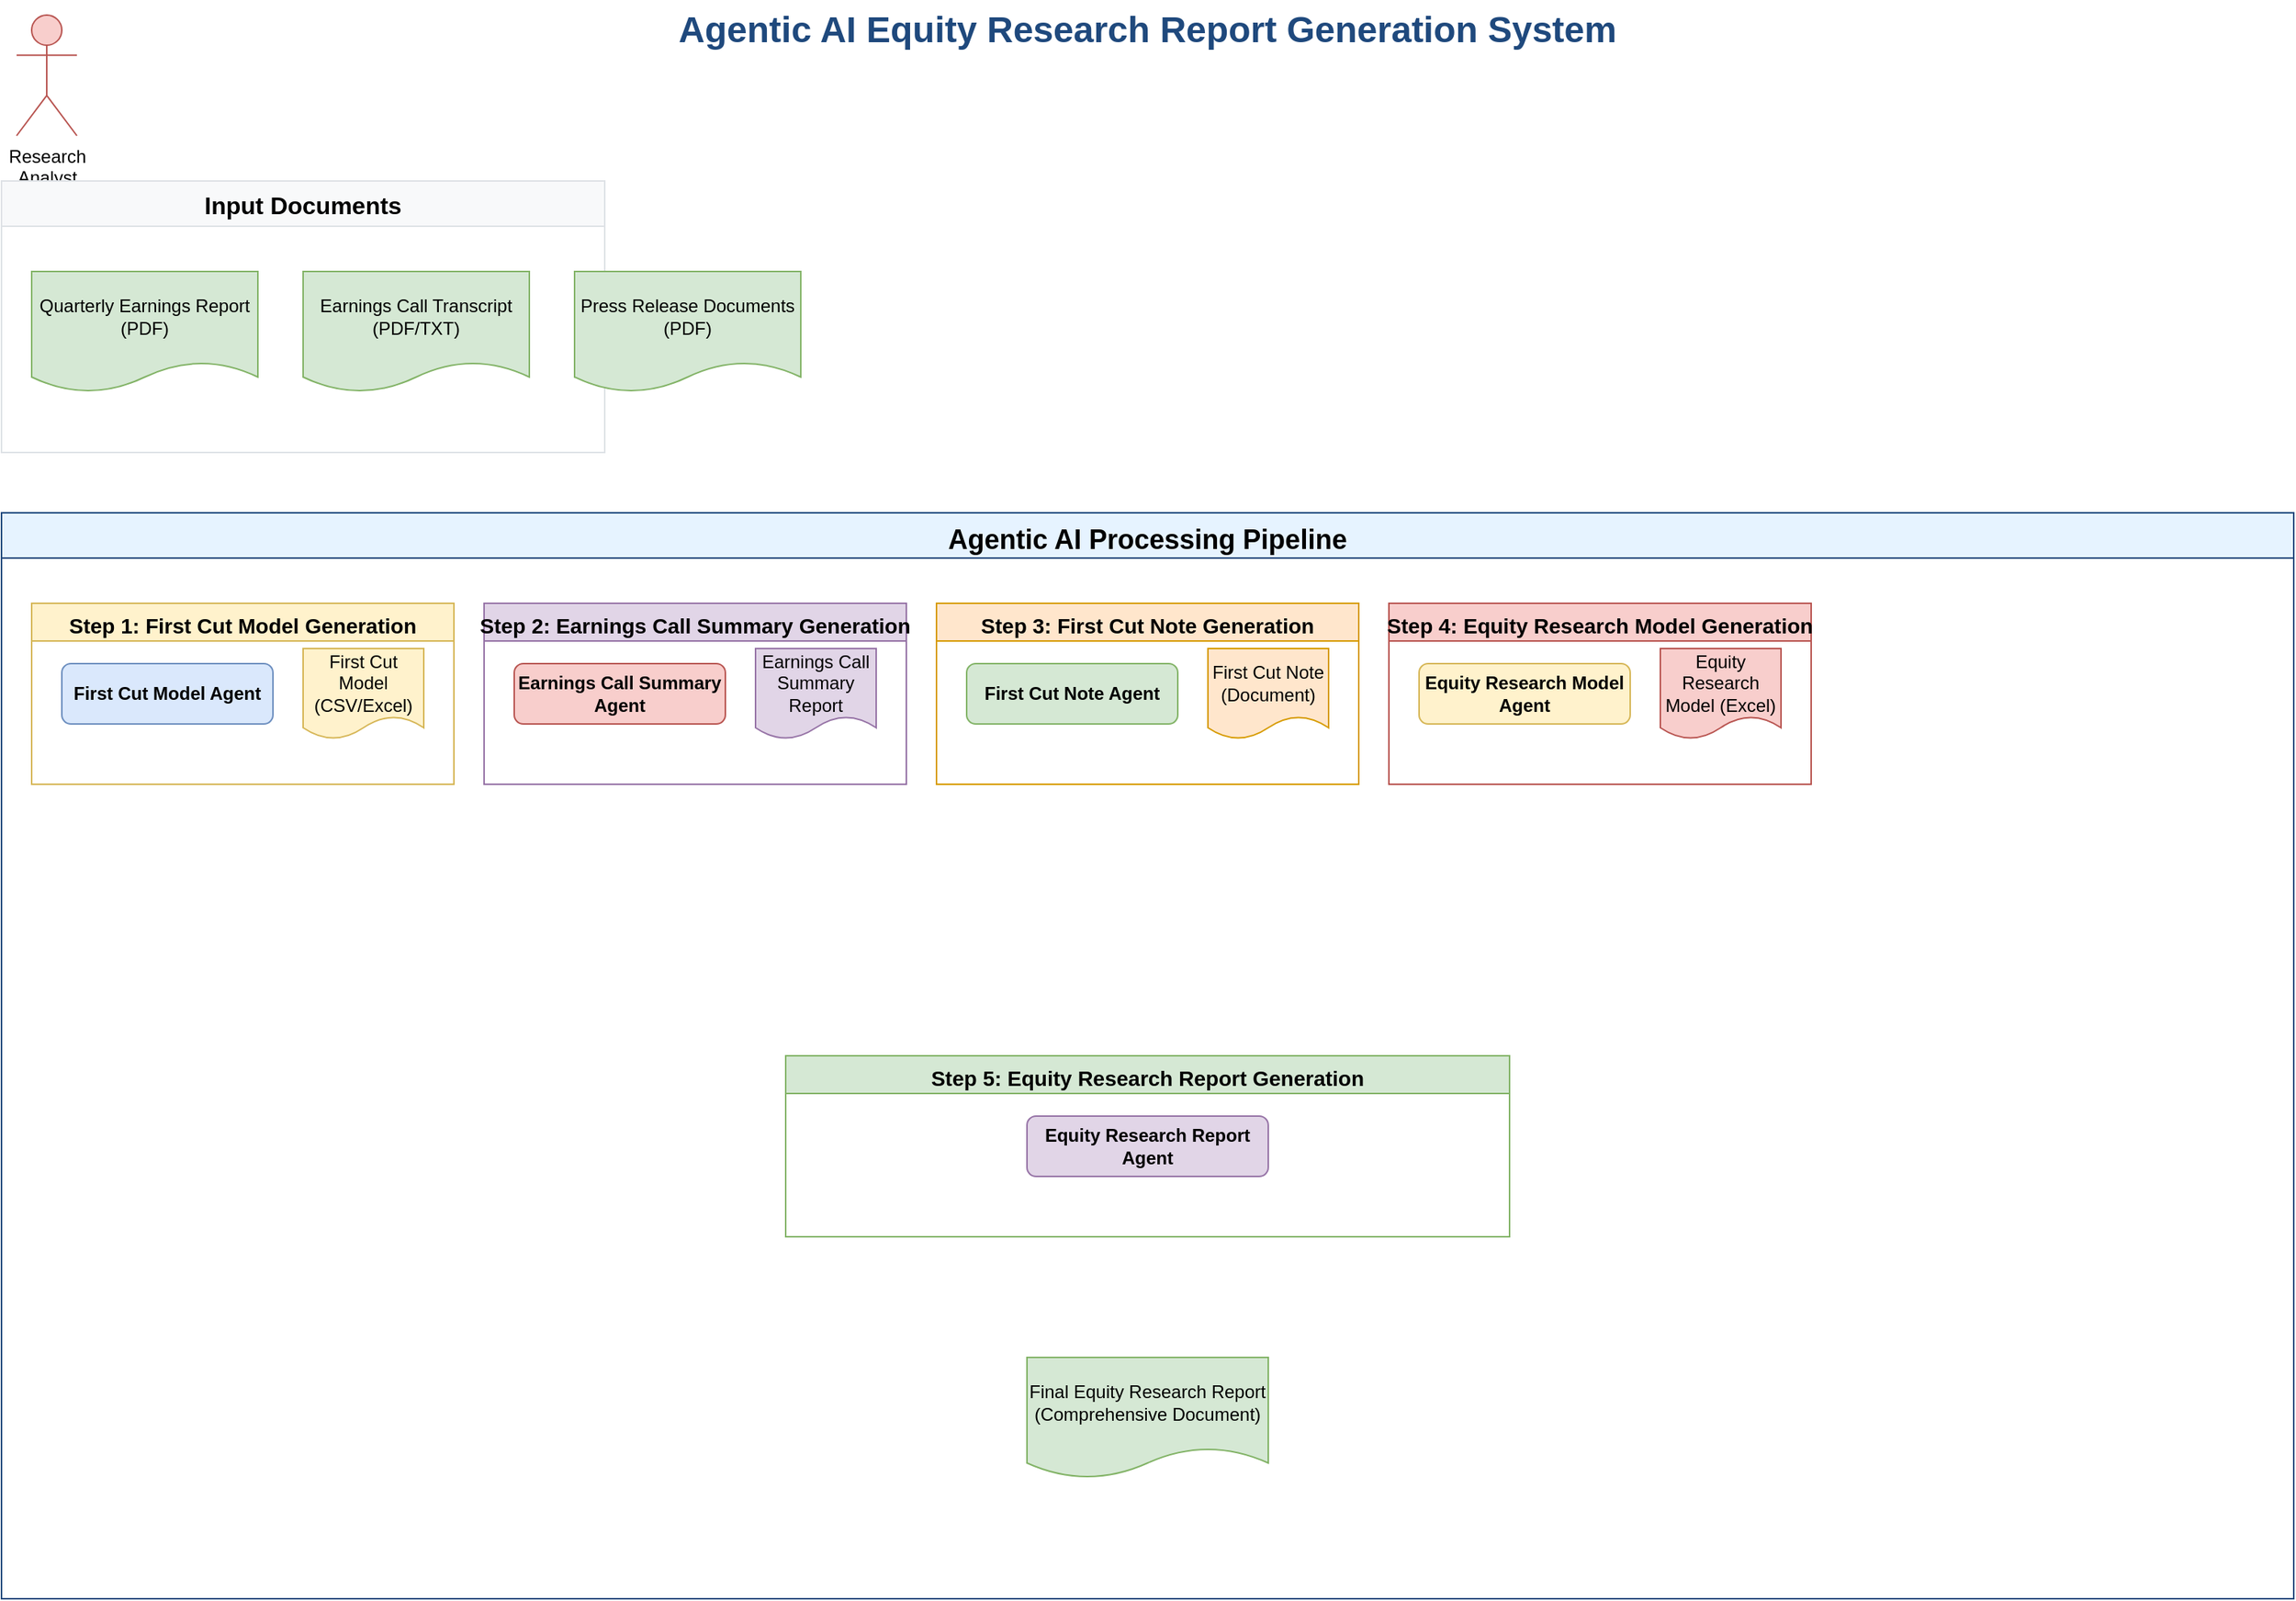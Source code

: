 <mxfile version="24.4.9" type="device">
  <diagram name="Agentic AI Equity Research System" id="equity-research-pipeline">
    <mxGraphModel dx="1600" dy="900" grid="1" gridSize="10" guides="1" tooltips="1" connect="1" arrows="1" fold="1" page="1" pageScale="1" pageWidth="1600" pageHeight="1200" background="#ffffff" math="0" shadow="0">
      <root>
        <mxCell id="0" />
        <mxCell id="1" parent="0" />
        
        <!-- Title -->
        <mxCell id="title" value="Agentic AI Equity Research Report Generation System" style="text;html=1;strokeColor=none;fillColor=none;align=center;verticalAlign=middle;whiteSpace=wrap;rounded=0;fontSize=24;fontStyle=1;fontColor=#1f497d;" vertex="1" parent="1">
          <mxGeometry x="400" y="20" width="800" height="40" as="geometry" />
        </mxCell>
        
        <!-- Actor -->
        <mxCell id="analyst" value="Research&#xa;Analyst" style="shape=umlActor;verticalLabelPosition=bottom;verticalAlign=top;html=1;outlineConnect=0;fillColor=#f8cecc;strokeColor=#b85450;" vertex="1" parent="1">
          <mxGeometry x="50" y="30" width="40" height="80" as="geometry" />
        </mxCell>
        
        <!-- Input Documents Section -->
        <mxCell id="input-container" value="Input Documents" style="shape=swimlane;fontStyle=1;align=center;verticalAlign=top;childLayout=stackLayout;horizontal=1;startSize=30;horizontalStack=0;resizeParent=1;resizeParentMax=0;resizeLast=0;collapsible=1;marginBottom=0;fillColor=#f8f9fa;strokeColor=#dee2e6;fontSize=16;" vertex="1" parent="1">
          <mxGeometry x="40" y="140" width="400" height="180" as="geometry" />
        </mxCell>
        
        <mxCell id="earnings-doc" value="Quarterly Earnings Report&#xa;(PDF)" style="shape=document;whiteSpace=wrap;html=1;boundedLbl=1;fillColor=#d5e8d4;strokeColor=#82b366;size=0.25;" vertex="1" parent="1">
          <mxGeometry x="60" y="200" width="150" height="80" as="geometry" />
        </mxCell>
        
        <mxCell id="transcript-doc" value="Earnings Call Transcript&#xa;(PDF/TXT)" style="shape=document;whiteSpace=wrap;html=1;boundedLbl=1;fillColor=#d5e8d4;strokeColor=#82b366;size=0.25;" vertex="1" parent="1">
          <mxGeometry x="240" y="200" width="150" height="80" as="geometry" />
        </mxCell>
        
        <mxCell id="press-release" value="Press Release Documents&#xa;(PDF)" style="shape=document;whiteSpace=wrap;html=1;boundedLbl=1;fillColor=#d5e8d4;strokeColor=#82b366;size=0.25;" vertex="1" parent="1">
          <mxGeometry x="420" y="200" width="150" height="80" as="geometry" />
        </mxCell>
        
        <!-- Processing Pipeline Container -->
        <mxCell id="pipeline-container" value="Agentic AI Processing Pipeline" style="shape=swimlane;fontStyle=1;align=center;verticalAlign=top;childLayout=stackLayout;horizontal=1;startSize=30;horizontalStack=0;resizeParent=1;resizeParentMax=0;resizeLast=0;collapsible=1;marginBottom=0;fillColor=#e6f3ff;strokeColor=#1f497d;fontSize=18;" vertex="1" parent="1">
          <mxGeometry x="40" y="360" width="1520" height="720" as="geometry" />
        </mxCell>
        
        <!-- Step 1: First Cut Model -->
        <mxCell id="step1-container" value="Step 1: First Cut Model Generation" style="shape=swimlane;fontStyle=1;align=center;verticalAlign=top;childLayout=stackLayout;horizontal=1;startSize=25;horizontalStack=0;resizeParent=1;resizeParentMax=0;resizeLast=0;collapsible=1;marginBottom=0;fillColor=#fff2cc;strokeColor=#d6b656;fontSize=14;" vertex="1" parent="1">
          <mxGeometry x="60" y="420" width="280" height="120" as="geometry" />
        </mxCell>
        
        <mxCell id="step1-agent" value="First Cut Model Agent" style="rounded=1;whiteSpace=wrap;html=1;fillColor=#dae8fc;strokeColor=#6c8ebf;fontStyle=1;" vertex="1" parent="1">
          <mxGeometry x="80" y="460" width="140" height="40" as="geometry" />
        </mxCell>
        
        <mxCell id="step1-output" value="First Cut Model&#xa;(CSV/Excel)" style="shape=document;whiteSpace=wrap;html=1;boundedLbl=1;fillColor=#fff2cc;strokeColor=#d6b656;size=0.25;" vertex="1" parent="1">
          <mxGeometry x="240" y="450" width="80" height="60" as="geometry" />
        </mxCell>
        
        <!-- Step 2: Earnings Call Summary -->
        <mxCell id="step2-container" value="Step 2: Earnings Call Summary Generation" style="shape=swimlane;fontStyle=1;align=center;verticalAlign=top;childLayout=stackLayout;horizontal=1;startSize=25;horizontalStack=0;resizeParent=1;resizeParentMax=0;resizeLast=0;collapsible=1;marginBottom=0;fillColor=#e1d5e7;strokeColor=#9673a6;fontSize=14;" vertex="1" parent="1">
          <mxGeometry x="360" y="420" width="280" height="120" as="geometry" />
        </mxCell>
        
        <mxCell id="step2-agent" value="Earnings Call Summary Agent" style="rounded=1;whiteSpace=wrap;html=1;fillColor=#f8cecc;strokeColor=#b85450;fontStyle=1;" vertex="1" parent="1">
          <mxGeometry x="380" y="460" width="140" height="40" as="geometry" />
        </mxCell>
        
        <mxCell id="step2-output" value="Earnings Call&#xa;Summary Report" style="shape=document;whiteSpace=wrap;html=1;boundedLbl=1;fillColor=#e1d5e7;strokeColor=#9673a6;size=0.25;" vertex="1" parent="1">
          <mxGeometry x="540" y="450" width="80" height="60" as="geometry" />
        </mxCell>
        
        <!-- Step 3: First Cut Note -->
        <mxCell id="step3-container" value="Step 3: First Cut Note Generation" style="shape=swimlane;fontStyle=1;align=center;verticalAlign=top;childLayout=stackLayout;horizontal=1;startSize=25;horizontalStack=0;resizeParent=1;resizeParentMax=0;resizeLast=0;collapsible=1;marginBottom=0;fillColor=#ffe6cc;strokeColor=#d79b00;fontSize=14;" vertex="1" parent="1">
          <mxGeometry x="660" y="420" width="280" height="120" as="geometry" />
        </mxCell>
        
        <mxCell id="step3-agent" value="First Cut Note Agent" style="rounded=1;whiteSpace=wrap;html=1;fillColor=#d5e8d4;strokeColor=#82b366;fontStyle=1;" vertex="1" parent="1">
          <mxGeometry x="680" y="460" width="140" height="40" as="geometry" />
        </mxCell>
        
        <mxCell id="step3-output" value="First Cut Note&#xa;(Document)" style="shape=document;whiteSpace=wrap;html=1;boundedLbl=1;fillColor=#ffe6cc;strokeColor=#d79b00;size=0.25;" vertex="1" parent="1">
          <mxGeometry x="840" y="450" width="80" height="60" as="geometry" />
        </mxCell>
        
        <!-- Step 4: Equity Research Model -->
        <mxCell id="step4-container" value="Step 4: Equity Research Model Generation" style="shape=swimlane;fontStyle=1;align=center;verticalAlign=top;childLayout=stackLayout;horizontal=1;startSize=25;horizontalStack=0;resizeParent=1;resizeParentMax=0;resizeLast=0;collapsible=1;marginBottom=0;fillColor=#f8cecc;strokeColor=#b85450;fontSize=14;" vertex="1" parent="1">
          <mxGeometry x="960" y="420" width="280" height="120" as="geometry" />
        </mxCell>
        
        <mxCell id="step4-agent" value="Equity Research Model Agent" style="rounded=1;whiteSpace=wrap;html=1;fillColor=#fff2cc;strokeColor=#d6b656;fontStyle=1;" vertex="1" parent="1">
          <mxGeometry x="980" y="460" width="140" height="40" as="geometry" />
        </mxCell>
        
        <mxCell id="step4-output" value="Equity Research&#xa;Model (Excel)" style="shape=document;whiteSpace=wrap;html=1;boundedLbl=1;fillColor=#f8cecc;strokeColor=#b85450;size=0.25;" vertex="1" parent="1">
          <mxGeometry x="1140" y="450" width="80" height="60" as="geometry" />
        </mxCell>
        
        <!-- Step 5: Final Report -->
        <mxCell id="step5-container" value="Step 5: Equity Research Report Generation" style="shape=swimlane;fontStyle=1;align=center;verticalAlign=top;childLayout=stackLayout;horizontal=1;startSize=25;horizontalStack=0;resizeParent=1;resizeParentMax=0;resizeLast=0;collapsible=1;marginBottom=0;fillColor=#d5e8d4;strokeColor=#82b366;fontSize=14;" vertex="1" parent="1">
          <mxGeometry x="560" y="720" width="480" height="120" as="geometry" />
        </mxCell>
        
        <mxCell id="step5-agent" value="Equity Research Report Agent" style="rounded=1;whiteSpace=wrap;html=1;fillColor=#e1d5e7;strokeColor=#9673a6;fontStyle=1;" vertex="1" parent="1">
          <mxGeometry x="720" y="760" width="160" height="40" as="geometry" />
        </mxCell>
        
        <!-- Final Output -->
        <mxCell id="final-report" value="Final Equity Research Report&#xa;(Comprehensive Document)" style="shape=document;whiteSpace=wrap;html=1;boundedLbl=1;fillColor=#d5e8d4;strokeColor=#82b366;size=0.25;" vertex="1" parent="1">
          <mxGeometry x="720" y="920" width="160" height="80" as="geometry" />
        </mxCell>
        
        <!-- Tools and LLM Section -->
        <mxCell id="tools-container" value="AI Tools & LLM Infrastructure" style="shape=swimlane;fontStyle=1;align=center;verticalAlign=top;childLayout=stackLayout;horizontal=1;startSize=30;horizontalStack=0;resizeParent=1;resizeParentMax=0;resizeLast=0;collapsible=1;marginBottom=0;fillColor=#f5f5f5;strokeColor=#666666;fontSize=16;" vertex="1" parent="1">
          <mxGeometry x="1280" y="420" width="260" height="300" as="geometry" />
        </mxCell>
        
        <mxCell id="llm-engine" value="Large Language Model&#xa;(GPT/Claude/Gemini)" style="shape=mxgraph.basic.gear;whiteSpace=wrap;html=1;fillColor=#dae8fc;strokeColor=#6c8ebf;" vertex="1" parent="1">
          <mxGeometry x="1300" y="470" width="120" height="60" as="geometry" />
        </mxCell>
        
        <mxCell id="rag-system" value="RAG System&#xa;(Document Retrieval)" style="shape=mxgraph.basic.gear;whiteSpace=wrap;html=1;fillColor=#f8cecc;strokeColor=#b85450;" vertex="1" parent="1">
          <mxGeometry x="1440" y="470" width="120" height="60" as="geometry" />
        </mxCell>
        
        <mxCell id="pdf-processor" value="PDF Processing Tool" style="shape=mxgraph.basic.gear;whiteSpace=wrap;html=1;fillColor=#fff2cc;strokeColor=#d6b656;" vertex="1" parent="1">
          <mxGeometry x="1300" y="550" width="120" height="40" as="geometry" />
        </mxCell>
        
        <mxCell id="excel-processor" value="Excel Processing Tool" style="shape=mxgraph.basic.gear;whiteSpace=wrap;html=1;fillColor=#fff2cc;strokeColor=#d6b656;" vertex="1" parent="1">
          <mxGeometry x="1440" y="550" width="120" height="40" as="geometry" />
        </mxCell>
        
        <mxCell id="financial-calc" value="Financial Calculator" style="shape=mxgraph.basic.gear;whiteSpace=wrap;html=1;fillColor=#e1d5e7;strokeColor=#9673a6;" vertex="1" parent="1">
          <mxGeometry x="1300" y="610" width="120" height="40" as="geometry" />
        </mxCell>
        
        <mxCell id="template-engine" value="Report Template Engine" style="shape=mxgraph.basic.gear;whiteSpace=wrap;html=1;fillColor=#e1d5e7;strokeColor=#9673a6;" vertex="1" parent="1">
          <mxGeometry x="1440" y="610" width="120" height="40" as="geometry" />
        </mxCell>
        
        <!-- Data Flow Connections -->
        <!-- Input to Step 1 -->
        <mxCell id="input-step1" value="" style="endArrow=classic;html=1;rounded=0;strokeWidth=2;strokeColor=#6c8ebf;" edge="1" parent="1" source="earnings-doc" target="step1-agent">
          <mxGeometry width="50" height="50" relative="1" as="geometry">
            <mxPoint x="135" y="290" as="sourcePoint" />
            <mxPoint x="150" y="450" as="targetPoint" />
            <Array as="points">
              <mxPoint x="135" y="350" />
              <mxPoint x="150" y="350" />
            </Array>
          </mxGeometry>
        </mxCell>
        
        <!-- Input to Step 2 -->
        <mxCell id="input-step2" value="" style="endArrow=classic;html=1;rounded=0;strokeWidth=2;strokeColor=#b85450;" edge="1" parent="1" source="transcript-doc" target="step2-agent">
          <mxGeometry width="50" height="50" relative="1" as="geometry">
            <mxPoint x="315" y="290" as="sourcePoint" />
            <mxPoint x="450" y="450" as="targetPoint" />
            <Array as="points">
              <mxPoint x="315" y="350" />
              <mxPoint x="450" y="350" />
            </Array>
          </mxGeometry>
        </mxCell>
        
        <!-- Step 1 to output -->
        <mxCell id="step1-to-output" value="" style="endArrow=classic;html=1;rounded=0;strokeWidth=2;" edge="1" parent="1" source="step1-agent" target="step1-output">
          <mxGeometry width="50" height="50" relative="1" as="geometry">
            <mxPoint x="220" y="480" as="sourcePoint" />
            <mxPoint x="240" y="480" as="targetPoint" />
          </mxGeometry>
        </mxCell>
        
        <!-- Step 2 to output -->
        <mxCell id="step2-to-output" value="" style="endArrow=classic;html=1;rounded=0;strokeWidth=2;" edge="1" parent="1" source="step2-agent" target="step2-output">
          <mxGeometry width="50" height="50" relative="1" as="geometry">
            <mxPoint x="520" y="480" as="sourcePoint" />
            <mxPoint x="540" y="480" as="targetPoint" />
          </mxGeometry>
        </mxCell>
        
        <!-- Step 2 output to Step 3 -->
        <mxCell id="step2-to-step3" value="" style="endArrow=classic;html=1;rounded=0;strokeWidth=2;strokeColor=#82b366;" edge="1" parent="1" source="step2-output" target="step3-agent">
          <mxGeometry width="50" height="50" relative="1" as="geometry">
            <mxPoint x="620" y="480" as="sourcePoint" />
            <mxPoint x="680" y="480" as="targetPoint" />
          </mxGeometry>
        </mxCell>
        
        <!-- Earnings and Press Release to Step 3 -->
        <mxCell id="earnings-step3" value="" style="endArrow=classic;html=1;rounded=0;strokeWidth=1;strokeColor=#82b366;dashed=1;" edge="1" parent="1" source="earnings-doc" target="step3-agent">
          <mxGeometry width="50" height="50" relative="1" as="geometry">
            <mxPoint x="135" y="290" as="sourcePoint" />
            <mxPoint x="750" y="450" as="targetPoint" />
            <Array as="points">
              <mxPoint x="135" y="320" />
              <mxPoint x="750" y="320" />
            </Array>
          </mxGeometry>
        </mxCell>
        
        <mxCell id="press-step3" value="" style="endArrow=classic;html=1;rounded=0;strokeWidth=1;strokeColor=#82b366;dashed=1;" edge="1" parent="1" source="press-release" target="step3-agent">
          <mxGeometry width="50" height="50" relative="1" as="geometry">
            <mxPoint x="495" y="290" as="sourcePoint" />
            <mxPoint x="750" y="450" as="targetPoint" />
            <Array as="points">
              <mxPoint x="495" y="320" />
              <mxPoint x="750" y="320" />
            </Array>
          </mxGeometry>
        </mxCell>
        
        <!-- Step 3 to output -->
        <mxCell id="step3-to-output" value="" style="endArrow=classic;html=1;rounded=0;strokeWidth=2;" edge="1" parent="1" source="step3-agent" target="step3-output">
          <mxGeometry width="50" height="50" relative="1" as="geometry">
            <mxPoint x="820" y="480" as="sourcePoint" />
            <mxPoint x="840" y="480" as="targetPoint" />
          </mxGeometry>
        </mxCell>
        
        <!-- Earnings and Press Release to Step 4 -->
        <mxCell id="earnings-step4" value="" style="endArrow=classic;html=1;rounded=0;strokeWidth=2;strokeColor=#d6b656;" edge="1" parent="1" source="earnings-doc" target="step4-agent">
          <mxGeometry width="50" height="50" relative="1" as="geometry">
            <mxPoint x="135" y="290" as="sourcePoint" />
            <mxPoint x="1050" y="450" as="targetPoint" />
            <Array as="points">
              <mxPoint x="135" y="310" />
              <mxPoint x="1050" y="310" />
            </Array>
          </mxGeometry>
        </mxCell>
        
        <mxCell id="press-step4" value="" style="endArrow=classic;html=1;rounded=0;strokeWidth=2;strokeColor=#d6b656;" edge="1" parent="1" source="press-release" target="step4-agent">
          <mxGeometry width="50" height="50" relative="1" as="geometry">
            <mxPoint x="495" y="290" as="sourcePoint" />
            <mxPoint x="1050" y="450" as="targetPoint" />
            <Array as="points">
              <mxPoint x="495" y="310" />
              <mxPoint x="1050" y="310" />
            </Array>
          </mxGeometry>
        </mxCell>
        
        <!-- Step 4 to output -->
        <mxCell id="step4-to-output" value="" style="endArrow=classic;html=1;rounded=0;strokeWidth=2;" edge="1" parent="1" source="step4-agent" target="step4-output">
          <mxGeometry width="50" height="50" relative="1" as="geometry">
            <mxPoint x="1120" y="480" as="sourcePoint" />
            <mxPoint x="1140" y="480" as="targetPoint" />
          </mxGeometry>
        </mxCell>
        
        <!-- All inputs to Step 5 -->
        <mxCell id="earnings-step5" value="" style="endArrow=classic;html=1;rounded=0;strokeWidth=2;strokeColor=#9673a6;" edge="1" parent="1" source="earnings-doc" target="step5-agent">
          <mxGeometry width="50" height="50" relative="1" as="geometry">
            <mxPoint x="135" y="290" as="sourcePoint" />
            <mxPoint x="800" y="750" as="targetPoint" />
            <Array as="points">
              <mxPoint x="135" y="680" />
              <mxPoint x="800" y="680" />
            </Array>
          </mxGeometry>
        </mxCell>
        
        <mxCell id="press-step5" value="" style="endArrow=classic;html=1;rounded=0;strokeWidth=2;strokeColor=#9673a6;" edge="1" parent="1" source="press-release" target="step5-agent">
          <mxGeometry width="50" height="50" relative="1" as="geometry">
            <mxPoint x="495" y="290" as="sourcePoint" />
            <mxPoint x="800" y="750" as="targetPoint" />
            <Array as="points">
              <mxPoint x="495" y="680" />
              <mxPoint x="800" y="680" />
            </Array>
          </mxGeometry>
        </mxCell>
        
        <mxCell id="model-step5" value="" style="endArrow=classic;html=1;rounded=0;strokeWidth=2;strokeColor=#9673a6;" edge="1" parent="1" source="step4-output" target="step5-agent">
          <mxGeometry width="50" height="50" relative="1" as="geometry">
            <mxPoint x="1180" y="520" as="sourcePoint" />
            <mxPoint x="800" y="750" as="targetPoint" />
            <Array as="points">
              <mxPoint x="1180" y="680" />
              <mxPoint x="800" y="680" />
            </Array>
          </mxGeometry>
        </mxCell>
        
        <!-- Step 5 to final output -->
        <mxCell id="step5-to-final" value="" style="endArrow=classic;html=1;rounded=0;strokeWidth=3;strokeColor=#82b366;" edge="1" parent="1" source="step5-agent" target="final-report">
          <mxGeometry width="50" height="50" relative="1" as="geometry">
            <mxPoint x="800" y="810" as="sourcePoint" />
            <mxPoint x="800" y="910" as="targetPoint" />
          </mxGeometry>
        </mxCell>
        
        <!-- Tool connections (dashed lines) -->
        <mxCell id="tool-llm" value="" style="endArrow=classic;html=1;rounded=0;dashed=1;dashPattern=5 5;strokeColor=#666666;" edge="1" parent="1" source="llm-engine" target="step1-agent">
          <mxGeometry width="50" height="50" relative="1" as="geometry">
            <mxPoint x="1290" y="500" as="sourcePoint" />
            <mxPoint x="220" y="480" as="targetPoint" />
            <Array as="points">
              <mxPoint x="1200" y="500" />
              <mxPoint x="1200" y="580" />
              <mxPoint x="150" y="580" />
            </Array>
          </mxGeometry>
        </mxCell>
        
        <!-- Step Labels -->
        <mxCell id="label1" value="1" style="ellipse;whiteSpace=wrap;html=1;aspect=fixed;fillColor=#fff2cc;strokeColor=#d6b656;fontSize=18;fontStyle=1;" vertex="1" parent="1">
          <mxGeometry x="40" y="440" width="30" height="30" as="geometry" />
        </mxCell>
        
        <mxCell id="label2" value="2" style="ellipse;whiteSpace=wrap;html=1;aspect=fixed;fillColor=#e1d5e7;strokeColor=#9673a6;fontSize=18;fontStyle=1;" vertex="1" parent="1">
          <mxGeometry x="340" y="440" width="30" height="30" as="geometry" />
        </mxCell>
        
        <mxCell id="label3" value="3" style="ellipse;whiteSpace=wrap;html=1;aspect=fixed;fillColor=#ffe6cc;strokeColor=#d79b00;fontSize=18;fontStyle=1;" vertex="1" parent="1">
          <mxGeometry x="640" y="440" width="30" height="30" as="geometry" />
        </mxCell>
        
        <mxCell id="label4" value="4" style="ellipse;whiteSpace=wrap;html=1;aspect=fixed;fillColor=#f8cecc;strokeColor=#b85450;fontSize=18;fontStyle=1;" vertex="1" parent="1">
          <mxGeometry x="940" y="440" width="30" height="30" as="geometry" />
        </mxCell>
        
        <mxCell id="label5" value="5" style="ellipse;whiteSpace=wrap;html=1;aspect=fixed;fillColor=#d5e8d4;strokeColor=#82b366;fontSize=18;fontStyle=1;" vertex="1" parent="1">
          <mxGeometry x="540" y="740" width="30" height="30" as="geometry" />
        </mxCell>
        
        <!-- Actor connection -->
        <mxCell id="analyst-connection" value="Initiates Research Process" style="endArrow=classic;html=1;rounded=0;strokeWidth=2;strokeColor=#b85450;" edge="1" parent="1" source="analyst" target="input-container">
          <mxGeometry width="50" height="50" relative="1" as="geometry">
            <mxPoint x="90" y="120" as="sourcePoint" />
            <mxPoint x="240" y="140" as="targetPoint" />
          </mxGeometry>
        </mxCell>
        
      </root>
    </mxGraphModel>
  </diagram>
</mxfile>
